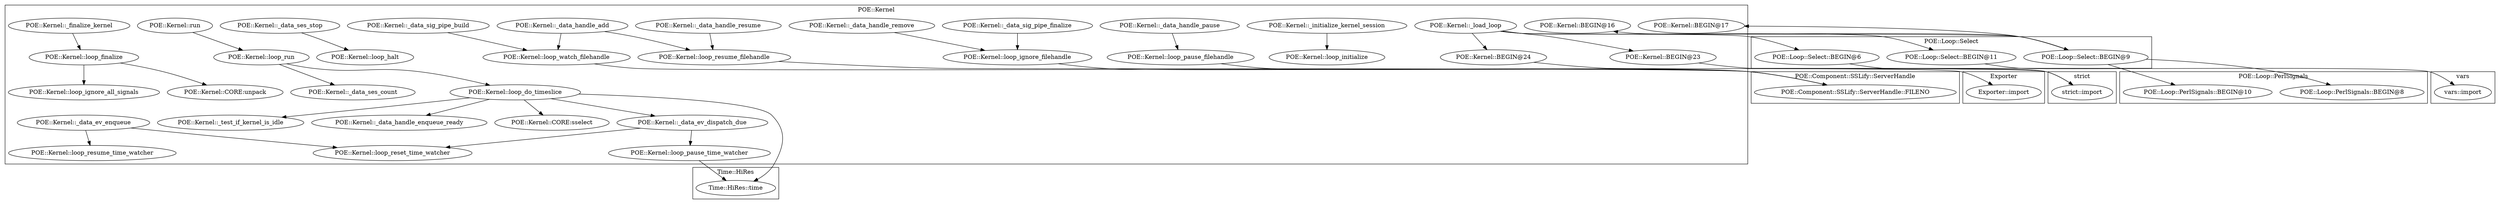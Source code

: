 digraph {
graph [overlap=false]
subgraph cluster_POE_Loop_PerlSignals {
	label="POE::Loop::PerlSignals";
	"POE::Loop::PerlSignals::BEGIN@8";
	"POE::Loop::PerlSignals::BEGIN@10";
}
subgraph cluster_Time_HiRes {
	label="Time::HiRes";
	"Time::HiRes::time";
}
subgraph cluster_vars {
	label="vars";
	"vars::import";
}
subgraph cluster_POE_Loop_Select {
	label="POE::Loop::Select";
	"POE::Loop::Select::BEGIN@6";
	"POE::Loop::Select::BEGIN@9";
	"POE::Loop::Select::BEGIN@11";
}
subgraph cluster_Exporter {
	label="Exporter";
	"Exporter::import";
}
subgraph cluster_POE_Component_SSLify_ServerHandle {
	label="POE::Component::SSLify::ServerHandle";
	"POE::Component::SSLify::ServerHandle::FILENO";
}
subgraph cluster_POE_Kernel {
	label="POE::Kernel";
	"POE::Kernel::loop_reset_time_watcher";
	"POE::Kernel::BEGIN@16";
	"POE::Kernel::_data_handle_add";
	"POE::Kernel::_data_handle_enqueue_ready";
	"POE::Kernel::BEGIN@17";
	"POE::Kernel::loop_finalize";
	"POE::Kernel::_data_handle_pause";
	"POE::Kernel::loop_run";
	"POE::Kernel::_data_handle_remove";
	"POE::Kernel::_data_ses_count";
	"POE::Kernel::BEGIN@23";
	"POE::Kernel::loop_pause_time_watcher";
	"POE::Kernel::_initialize_kernel_session";
	"POE::Kernel::loop_initialize";
	"POE::Kernel::_data_ses_stop";
	"POE::Kernel::_data_sig_pipe_finalize";
	"POE::Kernel::loop_watch_filehandle";
	"POE::Kernel::loop_pause_filehandle";
	"POE::Kernel::loop_do_timeslice";
	"POE::Kernel::_data_handle_resume";
	"POE::Kernel::CORE:sselect";
	"POE::Kernel::loop_resume_filehandle";
	"POE::Kernel::run";
	"POE::Kernel::loop_ignore_all_signals";
	"POE::Kernel::_load_loop";
	"POE::Kernel::_data_ev_dispatch_due";
	"POE::Kernel::_data_ev_enqueue";
	"POE::Kernel::loop_halt";
	"POE::Kernel::_test_if_kernel_is_idle";
	"POE::Kernel::loop_resume_time_watcher";
	"POE::Kernel::BEGIN@24";
	"POE::Kernel::_data_sig_pipe_build";
	"POE::Kernel::CORE:unpack";
	"POE::Kernel::loop_ignore_filehandle";
	"POE::Kernel::_finalize_kernel";
}
subgraph cluster_strict {
	label="strict";
	"strict::import";
}
"POE::Kernel::loop_pause_time_watcher" -> "Time::HiRes::time";
"POE::Kernel::loop_do_timeslice" -> "Time::HiRes::time";
"POE::Kernel::_data_handle_pause" -> "POE::Kernel::loop_pause_filehandle";
"POE::Kernel::_data_ev_enqueue" -> "POE::Kernel::loop_resume_time_watcher";
"POE::Kernel::_load_loop" -> "POE::Kernel::BEGIN@24";
"POE::Kernel::loop_do_timeslice" -> "POE::Kernel::_data_ev_dispatch_due";
"POE::Kernel::_data_ses_stop" -> "POE::Kernel::loop_halt";
"POE::Kernel::_data_sig_pipe_build" -> "POE::Kernel::loop_watch_filehandle";
"POE::Kernel::_data_handle_add" -> "POE::Kernel::loop_watch_filehandle";
"POE::Kernel::_initialize_kernel_session" -> "POE::Kernel::loop_initialize";
"POE::Kernel::_finalize_kernel" -> "POE::Kernel::loop_finalize";
"POE::Kernel::BEGIN@24" -> "Exporter::import";
"POE::Loop::Select::BEGIN@11" -> "vars::import";
"POE::Kernel::run" -> "POE::Kernel::loop_run";
"POE::Kernel::loop_resume_filehandle" -> "POE::Component::SSLify::ServerHandle::FILENO";
"POE::Kernel::loop_ignore_filehandle" -> "POE::Component::SSLify::ServerHandle::FILENO";
"POE::Kernel::loop_watch_filehandle" -> "POE::Component::SSLify::ServerHandle::FILENO";
"POE::Kernel::loop_pause_filehandle" -> "POE::Component::SSLify::ServerHandle::FILENO";
"POE::Kernel::_load_loop" -> "POE::Loop::Select::BEGIN@6";
"POE::Kernel::loop_finalize" -> "POE::Kernel::CORE:unpack";
"POE::Kernel::_load_loop" -> "POE::Loop::Select::BEGIN@11";
"POE::Kernel::_load_loop" -> "POE::Loop::Select::BEGIN@9";
"POE::Kernel::_data_handle_add" -> "POE::Kernel::loop_resume_filehandle";
"POE::Kernel::_data_handle_resume" -> "POE::Kernel::loop_resume_filehandle";
"POE::Kernel::loop_run" -> "POE::Kernel::_data_ses_count";
"POE::Kernel::_load_loop" -> "POE::Kernel::BEGIN@23";
"POE::Loop::Select::BEGIN@6" -> "strict::import";
"POE::Kernel::BEGIN@23" -> "strict::import";
"POE::Kernel::loop_do_timeslice" -> "POE::Kernel::_data_handle_enqueue_ready";
"POE::Loop::Select::BEGIN@9" -> "POE::Kernel::BEGIN@16";
"POE::Loop::Select::BEGIN@9" -> "POE::Loop::PerlSignals::BEGIN@8";
"POE::Kernel::loop_do_timeslice" -> "POE::Kernel::_test_if_kernel_is_idle";
"POE::Kernel::loop_do_timeslice" -> "POE::Kernel::CORE:sselect";
"POE::Loop::Select::BEGIN@9" -> "POE::Loop::PerlSignals::BEGIN@10";
"POE::Kernel::loop_finalize" -> "POE::Kernel::loop_ignore_all_signals";
"POE::Kernel::_data_ev_dispatch_due" -> "POE::Kernel::loop_pause_time_watcher";
"POE::Loop::Select::BEGIN@9" -> "POE::Kernel::BEGIN@17";
"POE::Kernel::_data_ev_enqueue" -> "POE::Kernel::loop_reset_time_watcher";
"POE::Kernel::_data_ev_dispatch_due" -> "POE::Kernel::loop_reset_time_watcher";
"POE::Kernel::_data_sig_pipe_finalize" -> "POE::Kernel::loop_ignore_filehandle";
"POE::Kernel::_data_handle_remove" -> "POE::Kernel::loop_ignore_filehandle";
"POE::Kernel::loop_run" -> "POE::Kernel::loop_do_timeslice";
}

